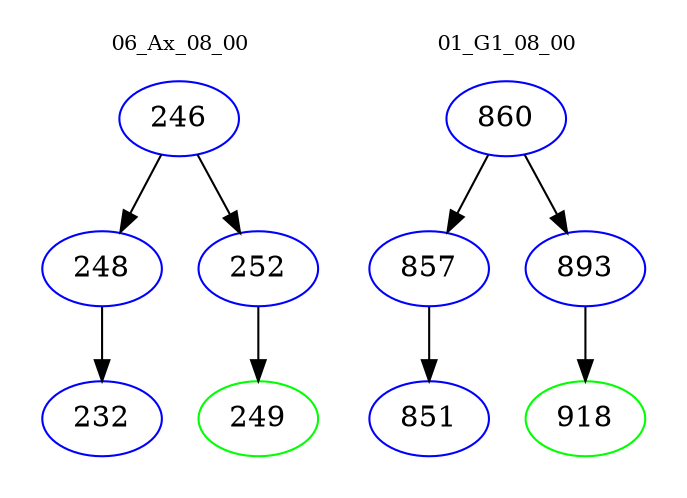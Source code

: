 digraph{
subgraph cluster_0 {
color = white
label = "06_Ax_08_00";
fontsize=10;
T0_246 [label="246", color="blue"]
T0_246 -> T0_248 [color="black"]
T0_248 [label="248", color="blue"]
T0_248 -> T0_232 [color="black"]
T0_232 [label="232", color="blue"]
T0_246 -> T0_252 [color="black"]
T0_252 [label="252", color="blue"]
T0_252 -> T0_249 [color="black"]
T0_249 [label="249", color="green"]
}
subgraph cluster_1 {
color = white
label = "01_G1_08_00";
fontsize=10;
T1_860 [label="860", color="blue"]
T1_860 -> T1_857 [color="black"]
T1_857 [label="857", color="blue"]
T1_857 -> T1_851 [color="black"]
T1_851 [label="851", color="blue"]
T1_860 -> T1_893 [color="black"]
T1_893 [label="893", color="blue"]
T1_893 -> T1_918 [color="black"]
T1_918 [label="918", color="green"]
}
}
